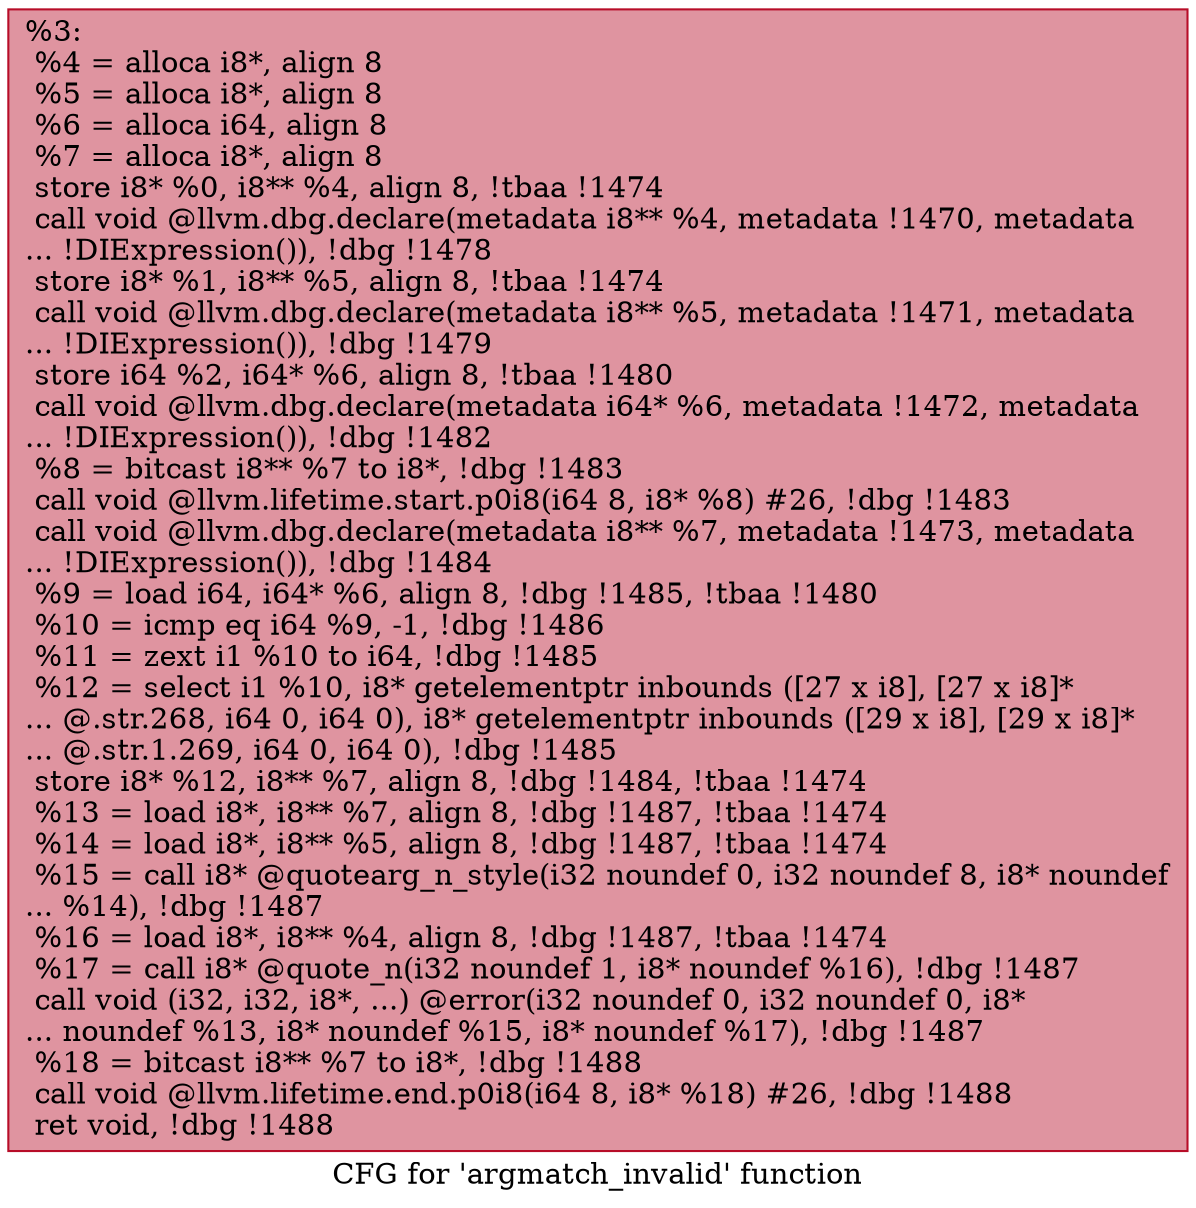 digraph "CFG for 'argmatch_invalid' function" {
	label="CFG for 'argmatch_invalid' function";

	Node0xf2b6f0 [shape=record,color="#b70d28ff", style=filled, fillcolor="#b70d2870",label="{%3:\l  %4 = alloca i8*, align 8\l  %5 = alloca i8*, align 8\l  %6 = alloca i64, align 8\l  %7 = alloca i8*, align 8\l  store i8* %0, i8** %4, align 8, !tbaa !1474\l  call void @llvm.dbg.declare(metadata i8** %4, metadata !1470, metadata\l... !DIExpression()), !dbg !1478\l  store i8* %1, i8** %5, align 8, !tbaa !1474\l  call void @llvm.dbg.declare(metadata i8** %5, metadata !1471, metadata\l... !DIExpression()), !dbg !1479\l  store i64 %2, i64* %6, align 8, !tbaa !1480\l  call void @llvm.dbg.declare(metadata i64* %6, metadata !1472, metadata\l... !DIExpression()), !dbg !1482\l  %8 = bitcast i8** %7 to i8*, !dbg !1483\l  call void @llvm.lifetime.start.p0i8(i64 8, i8* %8) #26, !dbg !1483\l  call void @llvm.dbg.declare(metadata i8** %7, metadata !1473, metadata\l... !DIExpression()), !dbg !1484\l  %9 = load i64, i64* %6, align 8, !dbg !1485, !tbaa !1480\l  %10 = icmp eq i64 %9, -1, !dbg !1486\l  %11 = zext i1 %10 to i64, !dbg !1485\l  %12 = select i1 %10, i8* getelementptr inbounds ([27 x i8], [27 x i8]*\l... @.str.268, i64 0, i64 0), i8* getelementptr inbounds ([29 x i8], [29 x i8]*\l... @.str.1.269, i64 0, i64 0), !dbg !1485\l  store i8* %12, i8** %7, align 8, !dbg !1484, !tbaa !1474\l  %13 = load i8*, i8** %7, align 8, !dbg !1487, !tbaa !1474\l  %14 = load i8*, i8** %5, align 8, !dbg !1487, !tbaa !1474\l  %15 = call i8* @quotearg_n_style(i32 noundef 0, i32 noundef 8, i8* noundef\l... %14), !dbg !1487\l  %16 = load i8*, i8** %4, align 8, !dbg !1487, !tbaa !1474\l  %17 = call i8* @quote_n(i32 noundef 1, i8* noundef %16), !dbg !1487\l  call void (i32, i32, i8*, ...) @error(i32 noundef 0, i32 noundef 0, i8*\l... noundef %13, i8* noundef %15, i8* noundef %17), !dbg !1487\l  %18 = bitcast i8** %7 to i8*, !dbg !1488\l  call void @llvm.lifetime.end.p0i8(i64 8, i8* %18) #26, !dbg !1488\l  ret void, !dbg !1488\l}"];
}
